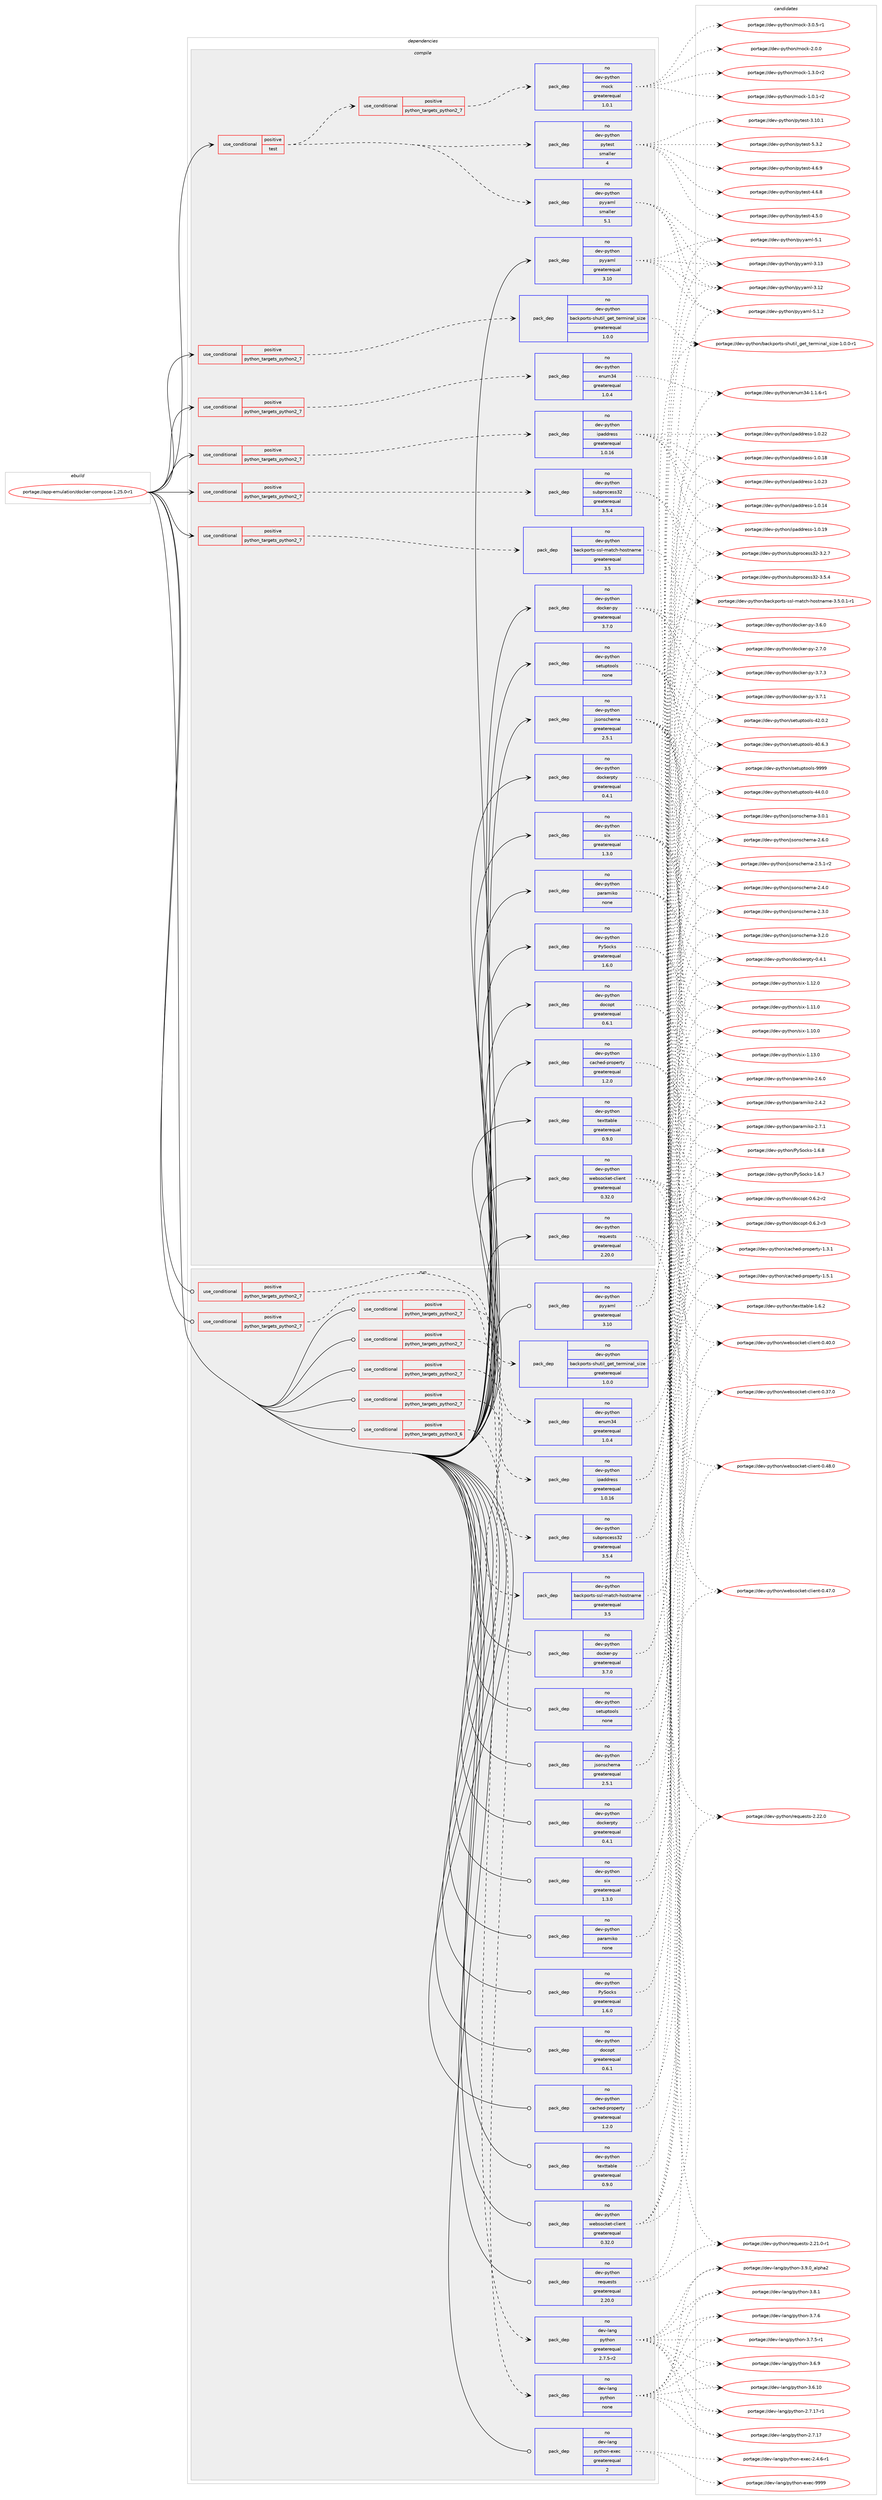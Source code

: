 digraph prolog {

# *************
# Graph options
# *************

newrank=true;
concentrate=true;
compound=true;
graph [rankdir=LR,fontname=Helvetica,fontsize=10,ranksep=1.5];#, ranksep=2.5, nodesep=0.2];
edge  [arrowhead=vee];
node  [fontname=Helvetica,fontsize=10];

# **********
# The ebuild
# **********

subgraph cluster_leftcol {
color=gray;
label=<<i>ebuild</i>>;
id [label="portage://app-emulation/docker-compose-1.25.0-r1", color=red, width=4, href="../app-emulation/docker-compose-1.25.0-r1.svg"];
}

# ****************
# The dependencies
# ****************

subgraph cluster_midcol {
color=gray;
label=<<i>dependencies</i>>;
subgraph cluster_compile {
fillcolor="#eeeeee";
style=filled;
label=<<i>compile</i>>;
subgraph cond148579 {
dependency630953 [label=<<TABLE BORDER="0" CELLBORDER="1" CELLSPACING="0" CELLPADDING="4"><TR><TD ROWSPAN="3" CELLPADDING="10">use_conditional</TD></TR><TR><TD>positive</TD></TR><TR><TD>python_targets_python2_7</TD></TR></TABLE>>, shape=none, color=red];
subgraph pack473967 {
dependency630954 [label=<<TABLE BORDER="0" CELLBORDER="1" CELLSPACING="0" CELLPADDING="4" WIDTH="220"><TR><TD ROWSPAN="6" CELLPADDING="30">pack_dep</TD></TR><TR><TD WIDTH="110">no</TD></TR><TR><TD>dev-python</TD></TR><TR><TD>backports-shutil_get_terminal_size</TD></TR><TR><TD>greaterequal</TD></TR><TR><TD>1.0.0</TD></TR></TABLE>>, shape=none, color=blue];
}
dependency630953:e -> dependency630954:w [weight=20,style="dashed",arrowhead="vee"];
}
id:e -> dependency630953:w [weight=20,style="solid",arrowhead="vee"];
subgraph cond148580 {
dependency630955 [label=<<TABLE BORDER="0" CELLBORDER="1" CELLSPACING="0" CELLPADDING="4"><TR><TD ROWSPAN="3" CELLPADDING="10">use_conditional</TD></TR><TR><TD>positive</TD></TR><TR><TD>python_targets_python2_7</TD></TR></TABLE>>, shape=none, color=red];
subgraph pack473968 {
dependency630956 [label=<<TABLE BORDER="0" CELLBORDER="1" CELLSPACING="0" CELLPADDING="4" WIDTH="220"><TR><TD ROWSPAN="6" CELLPADDING="30">pack_dep</TD></TR><TR><TD WIDTH="110">no</TD></TR><TR><TD>dev-python</TD></TR><TR><TD>backports-ssl-match-hostname</TD></TR><TR><TD>greaterequal</TD></TR><TR><TD>3.5</TD></TR></TABLE>>, shape=none, color=blue];
}
dependency630955:e -> dependency630956:w [weight=20,style="dashed",arrowhead="vee"];
}
id:e -> dependency630955:w [weight=20,style="solid",arrowhead="vee"];
subgraph cond148581 {
dependency630957 [label=<<TABLE BORDER="0" CELLBORDER="1" CELLSPACING="0" CELLPADDING="4"><TR><TD ROWSPAN="3" CELLPADDING="10">use_conditional</TD></TR><TR><TD>positive</TD></TR><TR><TD>python_targets_python2_7</TD></TR></TABLE>>, shape=none, color=red];
subgraph pack473969 {
dependency630958 [label=<<TABLE BORDER="0" CELLBORDER="1" CELLSPACING="0" CELLPADDING="4" WIDTH="220"><TR><TD ROWSPAN="6" CELLPADDING="30">pack_dep</TD></TR><TR><TD WIDTH="110">no</TD></TR><TR><TD>dev-python</TD></TR><TR><TD>enum34</TD></TR><TR><TD>greaterequal</TD></TR><TR><TD>1.0.4</TD></TR></TABLE>>, shape=none, color=blue];
}
dependency630957:e -> dependency630958:w [weight=20,style="dashed",arrowhead="vee"];
}
id:e -> dependency630957:w [weight=20,style="solid",arrowhead="vee"];
subgraph cond148582 {
dependency630959 [label=<<TABLE BORDER="0" CELLBORDER="1" CELLSPACING="0" CELLPADDING="4"><TR><TD ROWSPAN="3" CELLPADDING="10">use_conditional</TD></TR><TR><TD>positive</TD></TR><TR><TD>python_targets_python2_7</TD></TR></TABLE>>, shape=none, color=red];
subgraph pack473970 {
dependency630960 [label=<<TABLE BORDER="0" CELLBORDER="1" CELLSPACING="0" CELLPADDING="4" WIDTH="220"><TR><TD ROWSPAN="6" CELLPADDING="30">pack_dep</TD></TR><TR><TD WIDTH="110">no</TD></TR><TR><TD>dev-python</TD></TR><TR><TD>ipaddress</TD></TR><TR><TD>greaterequal</TD></TR><TR><TD>1.0.16</TD></TR></TABLE>>, shape=none, color=blue];
}
dependency630959:e -> dependency630960:w [weight=20,style="dashed",arrowhead="vee"];
}
id:e -> dependency630959:w [weight=20,style="solid",arrowhead="vee"];
subgraph cond148583 {
dependency630961 [label=<<TABLE BORDER="0" CELLBORDER="1" CELLSPACING="0" CELLPADDING="4"><TR><TD ROWSPAN="3" CELLPADDING="10">use_conditional</TD></TR><TR><TD>positive</TD></TR><TR><TD>python_targets_python2_7</TD></TR></TABLE>>, shape=none, color=red];
subgraph pack473971 {
dependency630962 [label=<<TABLE BORDER="0" CELLBORDER="1" CELLSPACING="0" CELLPADDING="4" WIDTH="220"><TR><TD ROWSPAN="6" CELLPADDING="30">pack_dep</TD></TR><TR><TD WIDTH="110">no</TD></TR><TR><TD>dev-python</TD></TR><TR><TD>subprocess32</TD></TR><TR><TD>greaterequal</TD></TR><TR><TD>3.5.4</TD></TR></TABLE>>, shape=none, color=blue];
}
dependency630961:e -> dependency630962:w [weight=20,style="dashed",arrowhead="vee"];
}
id:e -> dependency630961:w [weight=20,style="solid",arrowhead="vee"];
subgraph cond148584 {
dependency630963 [label=<<TABLE BORDER="0" CELLBORDER="1" CELLSPACING="0" CELLPADDING="4"><TR><TD ROWSPAN="3" CELLPADDING="10">use_conditional</TD></TR><TR><TD>positive</TD></TR><TR><TD>test</TD></TR></TABLE>>, shape=none, color=red];
subgraph pack473972 {
dependency630964 [label=<<TABLE BORDER="0" CELLBORDER="1" CELLSPACING="0" CELLPADDING="4" WIDTH="220"><TR><TD ROWSPAN="6" CELLPADDING="30">pack_dep</TD></TR><TR><TD WIDTH="110">no</TD></TR><TR><TD>dev-python</TD></TR><TR><TD>pytest</TD></TR><TR><TD>smaller</TD></TR><TR><TD>4</TD></TR></TABLE>>, shape=none, color=blue];
}
dependency630963:e -> dependency630964:w [weight=20,style="dashed",arrowhead="vee"];
subgraph pack473973 {
dependency630965 [label=<<TABLE BORDER="0" CELLBORDER="1" CELLSPACING="0" CELLPADDING="4" WIDTH="220"><TR><TD ROWSPAN="6" CELLPADDING="30">pack_dep</TD></TR><TR><TD WIDTH="110">no</TD></TR><TR><TD>dev-python</TD></TR><TR><TD>pyyaml</TD></TR><TR><TD>smaller</TD></TR><TR><TD>5.1</TD></TR></TABLE>>, shape=none, color=blue];
}
dependency630963:e -> dependency630965:w [weight=20,style="dashed",arrowhead="vee"];
subgraph cond148585 {
dependency630966 [label=<<TABLE BORDER="0" CELLBORDER="1" CELLSPACING="0" CELLPADDING="4"><TR><TD ROWSPAN="3" CELLPADDING="10">use_conditional</TD></TR><TR><TD>positive</TD></TR><TR><TD>python_targets_python2_7</TD></TR></TABLE>>, shape=none, color=red];
subgraph pack473974 {
dependency630967 [label=<<TABLE BORDER="0" CELLBORDER="1" CELLSPACING="0" CELLPADDING="4" WIDTH="220"><TR><TD ROWSPAN="6" CELLPADDING="30">pack_dep</TD></TR><TR><TD WIDTH="110">no</TD></TR><TR><TD>dev-python</TD></TR><TR><TD>mock</TD></TR><TR><TD>greaterequal</TD></TR><TR><TD>1.0.1</TD></TR></TABLE>>, shape=none, color=blue];
}
dependency630966:e -> dependency630967:w [weight=20,style="dashed",arrowhead="vee"];
}
dependency630963:e -> dependency630966:w [weight=20,style="dashed",arrowhead="vee"];
}
id:e -> dependency630963:w [weight=20,style="solid",arrowhead="vee"];
subgraph pack473975 {
dependency630968 [label=<<TABLE BORDER="0" CELLBORDER="1" CELLSPACING="0" CELLPADDING="4" WIDTH="220"><TR><TD ROWSPAN="6" CELLPADDING="30">pack_dep</TD></TR><TR><TD WIDTH="110">no</TD></TR><TR><TD>dev-python</TD></TR><TR><TD>PySocks</TD></TR><TR><TD>greaterequal</TD></TR><TR><TD>1.6.0</TD></TR></TABLE>>, shape=none, color=blue];
}
id:e -> dependency630968:w [weight=20,style="solid",arrowhead="vee"];
subgraph pack473976 {
dependency630969 [label=<<TABLE BORDER="0" CELLBORDER="1" CELLSPACING="0" CELLPADDING="4" WIDTH="220"><TR><TD ROWSPAN="6" CELLPADDING="30">pack_dep</TD></TR><TR><TD WIDTH="110">no</TD></TR><TR><TD>dev-python</TD></TR><TR><TD>cached-property</TD></TR><TR><TD>greaterequal</TD></TR><TR><TD>1.2.0</TD></TR></TABLE>>, shape=none, color=blue];
}
id:e -> dependency630969:w [weight=20,style="solid",arrowhead="vee"];
subgraph pack473977 {
dependency630970 [label=<<TABLE BORDER="0" CELLBORDER="1" CELLSPACING="0" CELLPADDING="4" WIDTH="220"><TR><TD ROWSPAN="6" CELLPADDING="30">pack_dep</TD></TR><TR><TD WIDTH="110">no</TD></TR><TR><TD>dev-python</TD></TR><TR><TD>docker-py</TD></TR><TR><TD>greaterequal</TD></TR><TR><TD>3.7.0</TD></TR></TABLE>>, shape=none, color=blue];
}
id:e -> dependency630970:w [weight=20,style="solid",arrowhead="vee"];
subgraph pack473978 {
dependency630971 [label=<<TABLE BORDER="0" CELLBORDER="1" CELLSPACING="0" CELLPADDING="4" WIDTH="220"><TR><TD ROWSPAN="6" CELLPADDING="30">pack_dep</TD></TR><TR><TD WIDTH="110">no</TD></TR><TR><TD>dev-python</TD></TR><TR><TD>dockerpty</TD></TR><TR><TD>greaterequal</TD></TR><TR><TD>0.4.1</TD></TR></TABLE>>, shape=none, color=blue];
}
id:e -> dependency630971:w [weight=20,style="solid",arrowhead="vee"];
subgraph pack473979 {
dependency630972 [label=<<TABLE BORDER="0" CELLBORDER="1" CELLSPACING="0" CELLPADDING="4" WIDTH="220"><TR><TD ROWSPAN="6" CELLPADDING="30">pack_dep</TD></TR><TR><TD WIDTH="110">no</TD></TR><TR><TD>dev-python</TD></TR><TR><TD>docopt</TD></TR><TR><TD>greaterequal</TD></TR><TR><TD>0.6.1</TD></TR></TABLE>>, shape=none, color=blue];
}
id:e -> dependency630972:w [weight=20,style="solid",arrowhead="vee"];
subgraph pack473980 {
dependency630973 [label=<<TABLE BORDER="0" CELLBORDER="1" CELLSPACING="0" CELLPADDING="4" WIDTH="220"><TR><TD ROWSPAN="6" CELLPADDING="30">pack_dep</TD></TR><TR><TD WIDTH="110">no</TD></TR><TR><TD>dev-python</TD></TR><TR><TD>jsonschema</TD></TR><TR><TD>greaterequal</TD></TR><TR><TD>2.5.1</TD></TR></TABLE>>, shape=none, color=blue];
}
id:e -> dependency630973:w [weight=20,style="solid",arrowhead="vee"];
subgraph pack473981 {
dependency630974 [label=<<TABLE BORDER="0" CELLBORDER="1" CELLSPACING="0" CELLPADDING="4" WIDTH="220"><TR><TD ROWSPAN="6" CELLPADDING="30">pack_dep</TD></TR><TR><TD WIDTH="110">no</TD></TR><TR><TD>dev-python</TD></TR><TR><TD>paramiko</TD></TR><TR><TD>none</TD></TR><TR><TD></TD></TR></TABLE>>, shape=none, color=blue];
}
id:e -> dependency630974:w [weight=20,style="solid",arrowhead="vee"];
subgraph pack473982 {
dependency630975 [label=<<TABLE BORDER="0" CELLBORDER="1" CELLSPACING="0" CELLPADDING="4" WIDTH="220"><TR><TD ROWSPAN="6" CELLPADDING="30">pack_dep</TD></TR><TR><TD WIDTH="110">no</TD></TR><TR><TD>dev-python</TD></TR><TR><TD>pyyaml</TD></TR><TR><TD>greaterequal</TD></TR><TR><TD>3.10</TD></TR></TABLE>>, shape=none, color=blue];
}
id:e -> dependency630975:w [weight=20,style="solid",arrowhead="vee"];
subgraph pack473983 {
dependency630976 [label=<<TABLE BORDER="0" CELLBORDER="1" CELLSPACING="0" CELLPADDING="4" WIDTH="220"><TR><TD ROWSPAN="6" CELLPADDING="30">pack_dep</TD></TR><TR><TD WIDTH="110">no</TD></TR><TR><TD>dev-python</TD></TR><TR><TD>requests</TD></TR><TR><TD>greaterequal</TD></TR><TR><TD>2.20.0</TD></TR></TABLE>>, shape=none, color=blue];
}
id:e -> dependency630976:w [weight=20,style="solid",arrowhead="vee"];
subgraph pack473984 {
dependency630977 [label=<<TABLE BORDER="0" CELLBORDER="1" CELLSPACING="0" CELLPADDING="4" WIDTH="220"><TR><TD ROWSPAN="6" CELLPADDING="30">pack_dep</TD></TR><TR><TD WIDTH="110">no</TD></TR><TR><TD>dev-python</TD></TR><TR><TD>setuptools</TD></TR><TR><TD>none</TD></TR><TR><TD></TD></TR></TABLE>>, shape=none, color=blue];
}
id:e -> dependency630977:w [weight=20,style="solid",arrowhead="vee"];
subgraph pack473985 {
dependency630978 [label=<<TABLE BORDER="0" CELLBORDER="1" CELLSPACING="0" CELLPADDING="4" WIDTH="220"><TR><TD ROWSPAN="6" CELLPADDING="30">pack_dep</TD></TR><TR><TD WIDTH="110">no</TD></TR><TR><TD>dev-python</TD></TR><TR><TD>six</TD></TR><TR><TD>greaterequal</TD></TR><TR><TD>1.3.0</TD></TR></TABLE>>, shape=none, color=blue];
}
id:e -> dependency630978:w [weight=20,style="solid",arrowhead="vee"];
subgraph pack473986 {
dependency630979 [label=<<TABLE BORDER="0" CELLBORDER="1" CELLSPACING="0" CELLPADDING="4" WIDTH="220"><TR><TD ROWSPAN="6" CELLPADDING="30">pack_dep</TD></TR><TR><TD WIDTH="110">no</TD></TR><TR><TD>dev-python</TD></TR><TR><TD>texttable</TD></TR><TR><TD>greaterequal</TD></TR><TR><TD>0.9.0</TD></TR></TABLE>>, shape=none, color=blue];
}
id:e -> dependency630979:w [weight=20,style="solid",arrowhead="vee"];
subgraph pack473987 {
dependency630980 [label=<<TABLE BORDER="0" CELLBORDER="1" CELLSPACING="0" CELLPADDING="4" WIDTH="220"><TR><TD ROWSPAN="6" CELLPADDING="30">pack_dep</TD></TR><TR><TD WIDTH="110">no</TD></TR><TR><TD>dev-python</TD></TR><TR><TD>websocket-client</TD></TR><TR><TD>greaterequal</TD></TR><TR><TD>0.32.0</TD></TR></TABLE>>, shape=none, color=blue];
}
id:e -> dependency630980:w [weight=20,style="solid",arrowhead="vee"];
}
subgraph cluster_compileandrun {
fillcolor="#eeeeee";
style=filled;
label=<<i>compile and run</i>>;
}
subgraph cluster_run {
fillcolor="#eeeeee";
style=filled;
label=<<i>run</i>>;
subgraph cond148586 {
dependency630981 [label=<<TABLE BORDER="0" CELLBORDER="1" CELLSPACING="0" CELLPADDING="4"><TR><TD ROWSPAN="3" CELLPADDING="10">use_conditional</TD></TR><TR><TD>positive</TD></TR><TR><TD>python_targets_python2_7</TD></TR></TABLE>>, shape=none, color=red];
subgraph pack473988 {
dependency630982 [label=<<TABLE BORDER="0" CELLBORDER="1" CELLSPACING="0" CELLPADDING="4" WIDTH="220"><TR><TD ROWSPAN="6" CELLPADDING="30">pack_dep</TD></TR><TR><TD WIDTH="110">no</TD></TR><TR><TD>dev-lang</TD></TR><TR><TD>python</TD></TR><TR><TD>greaterequal</TD></TR><TR><TD>2.7.5-r2</TD></TR></TABLE>>, shape=none, color=blue];
}
dependency630981:e -> dependency630982:w [weight=20,style="dashed",arrowhead="vee"];
}
id:e -> dependency630981:w [weight=20,style="solid",arrowhead="odot"];
subgraph cond148587 {
dependency630983 [label=<<TABLE BORDER="0" CELLBORDER="1" CELLSPACING="0" CELLPADDING="4"><TR><TD ROWSPAN="3" CELLPADDING="10">use_conditional</TD></TR><TR><TD>positive</TD></TR><TR><TD>python_targets_python2_7</TD></TR></TABLE>>, shape=none, color=red];
subgraph pack473989 {
dependency630984 [label=<<TABLE BORDER="0" CELLBORDER="1" CELLSPACING="0" CELLPADDING="4" WIDTH="220"><TR><TD ROWSPAN="6" CELLPADDING="30">pack_dep</TD></TR><TR><TD WIDTH="110">no</TD></TR><TR><TD>dev-python</TD></TR><TR><TD>backports-shutil_get_terminal_size</TD></TR><TR><TD>greaterequal</TD></TR><TR><TD>1.0.0</TD></TR></TABLE>>, shape=none, color=blue];
}
dependency630983:e -> dependency630984:w [weight=20,style="dashed",arrowhead="vee"];
}
id:e -> dependency630983:w [weight=20,style="solid",arrowhead="odot"];
subgraph cond148588 {
dependency630985 [label=<<TABLE BORDER="0" CELLBORDER="1" CELLSPACING="0" CELLPADDING="4"><TR><TD ROWSPAN="3" CELLPADDING="10">use_conditional</TD></TR><TR><TD>positive</TD></TR><TR><TD>python_targets_python2_7</TD></TR></TABLE>>, shape=none, color=red];
subgraph pack473990 {
dependency630986 [label=<<TABLE BORDER="0" CELLBORDER="1" CELLSPACING="0" CELLPADDING="4" WIDTH="220"><TR><TD ROWSPAN="6" CELLPADDING="30">pack_dep</TD></TR><TR><TD WIDTH="110">no</TD></TR><TR><TD>dev-python</TD></TR><TR><TD>backports-ssl-match-hostname</TD></TR><TR><TD>greaterequal</TD></TR><TR><TD>3.5</TD></TR></TABLE>>, shape=none, color=blue];
}
dependency630985:e -> dependency630986:w [weight=20,style="dashed",arrowhead="vee"];
}
id:e -> dependency630985:w [weight=20,style="solid",arrowhead="odot"];
subgraph cond148589 {
dependency630987 [label=<<TABLE BORDER="0" CELLBORDER="1" CELLSPACING="0" CELLPADDING="4"><TR><TD ROWSPAN="3" CELLPADDING="10">use_conditional</TD></TR><TR><TD>positive</TD></TR><TR><TD>python_targets_python2_7</TD></TR></TABLE>>, shape=none, color=red];
subgraph pack473991 {
dependency630988 [label=<<TABLE BORDER="0" CELLBORDER="1" CELLSPACING="0" CELLPADDING="4" WIDTH="220"><TR><TD ROWSPAN="6" CELLPADDING="30">pack_dep</TD></TR><TR><TD WIDTH="110">no</TD></TR><TR><TD>dev-python</TD></TR><TR><TD>enum34</TD></TR><TR><TD>greaterequal</TD></TR><TR><TD>1.0.4</TD></TR></TABLE>>, shape=none, color=blue];
}
dependency630987:e -> dependency630988:w [weight=20,style="dashed",arrowhead="vee"];
}
id:e -> dependency630987:w [weight=20,style="solid",arrowhead="odot"];
subgraph cond148590 {
dependency630989 [label=<<TABLE BORDER="0" CELLBORDER="1" CELLSPACING="0" CELLPADDING="4"><TR><TD ROWSPAN="3" CELLPADDING="10">use_conditional</TD></TR><TR><TD>positive</TD></TR><TR><TD>python_targets_python2_7</TD></TR></TABLE>>, shape=none, color=red];
subgraph pack473992 {
dependency630990 [label=<<TABLE BORDER="0" CELLBORDER="1" CELLSPACING="0" CELLPADDING="4" WIDTH="220"><TR><TD ROWSPAN="6" CELLPADDING="30">pack_dep</TD></TR><TR><TD WIDTH="110">no</TD></TR><TR><TD>dev-python</TD></TR><TR><TD>ipaddress</TD></TR><TR><TD>greaterequal</TD></TR><TR><TD>1.0.16</TD></TR></TABLE>>, shape=none, color=blue];
}
dependency630989:e -> dependency630990:w [weight=20,style="dashed",arrowhead="vee"];
}
id:e -> dependency630989:w [weight=20,style="solid",arrowhead="odot"];
subgraph cond148591 {
dependency630991 [label=<<TABLE BORDER="0" CELLBORDER="1" CELLSPACING="0" CELLPADDING="4"><TR><TD ROWSPAN="3" CELLPADDING="10">use_conditional</TD></TR><TR><TD>positive</TD></TR><TR><TD>python_targets_python2_7</TD></TR></TABLE>>, shape=none, color=red];
subgraph pack473993 {
dependency630992 [label=<<TABLE BORDER="0" CELLBORDER="1" CELLSPACING="0" CELLPADDING="4" WIDTH="220"><TR><TD ROWSPAN="6" CELLPADDING="30">pack_dep</TD></TR><TR><TD WIDTH="110">no</TD></TR><TR><TD>dev-python</TD></TR><TR><TD>subprocess32</TD></TR><TR><TD>greaterequal</TD></TR><TR><TD>3.5.4</TD></TR></TABLE>>, shape=none, color=blue];
}
dependency630991:e -> dependency630992:w [weight=20,style="dashed",arrowhead="vee"];
}
id:e -> dependency630991:w [weight=20,style="solid",arrowhead="odot"];
subgraph cond148592 {
dependency630993 [label=<<TABLE BORDER="0" CELLBORDER="1" CELLSPACING="0" CELLPADDING="4"><TR><TD ROWSPAN="3" CELLPADDING="10">use_conditional</TD></TR><TR><TD>positive</TD></TR><TR><TD>python_targets_python3_6</TD></TR></TABLE>>, shape=none, color=red];
subgraph pack473994 {
dependency630994 [label=<<TABLE BORDER="0" CELLBORDER="1" CELLSPACING="0" CELLPADDING="4" WIDTH="220"><TR><TD ROWSPAN="6" CELLPADDING="30">pack_dep</TD></TR><TR><TD WIDTH="110">no</TD></TR><TR><TD>dev-lang</TD></TR><TR><TD>python</TD></TR><TR><TD>none</TD></TR><TR><TD></TD></TR></TABLE>>, shape=none, color=blue];
}
dependency630993:e -> dependency630994:w [weight=20,style="dashed",arrowhead="vee"];
}
id:e -> dependency630993:w [weight=20,style="solid",arrowhead="odot"];
subgraph pack473995 {
dependency630995 [label=<<TABLE BORDER="0" CELLBORDER="1" CELLSPACING="0" CELLPADDING="4" WIDTH="220"><TR><TD ROWSPAN="6" CELLPADDING="30">pack_dep</TD></TR><TR><TD WIDTH="110">no</TD></TR><TR><TD>dev-lang</TD></TR><TR><TD>python-exec</TD></TR><TR><TD>greaterequal</TD></TR><TR><TD>2</TD></TR></TABLE>>, shape=none, color=blue];
}
id:e -> dependency630995:w [weight=20,style="solid",arrowhead="odot"];
subgraph pack473996 {
dependency630996 [label=<<TABLE BORDER="0" CELLBORDER="1" CELLSPACING="0" CELLPADDING="4" WIDTH="220"><TR><TD ROWSPAN="6" CELLPADDING="30">pack_dep</TD></TR><TR><TD WIDTH="110">no</TD></TR><TR><TD>dev-python</TD></TR><TR><TD>PySocks</TD></TR><TR><TD>greaterequal</TD></TR><TR><TD>1.6.0</TD></TR></TABLE>>, shape=none, color=blue];
}
id:e -> dependency630996:w [weight=20,style="solid",arrowhead="odot"];
subgraph pack473997 {
dependency630997 [label=<<TABLE BORDER="0" CELLBORDER="1" CELLSPACING="0" CELLPADDING="4" WIDTH="220"><TR><TD ROWSPAN="6" CELLPADDING="30">pack_dep</TD></TR><TR><TD WIDTH="110">no</TD></TR><TR><TD>dev-python</TD></TR><TR><TD>cached-property</TD></TR><TR><TD>greaterequal</TD></TR><TR><TD>1.2.0</TD></TR></TABLE>>, shape=none, color=blue];
}
id:e -> dependency630997:w [weight=20,style="solid",arrowhead="odot"];
subgraph pack473998 {
dependency630998 [label=<<TABLE BORDER="0" CELLBORDER="1" CELLSPACING="0" CELLPADDING="4" WIDTH="220"><TR><TD ROWSPAN="6" CELLPADDING="30">pack_dep</TD></TR><TR><TD WIDTH="110">no</TD></TR><TR><TD>dev-python</TD></TR><TR><TD>docker-py</TD></TR><TR><TD>greaterequal</TD></TR><TR><TD>3.7.0</TD></TR></TABLE>>, shape=none, color=blue];
}
id:e -> dependency630998:w [weight=20,style="solid",arrowhead="odot"];
subgraph pack473999 {
dependency630999 [label=<<TABLE BORDER="0" CELLBORDER="1" CELLSPACING="0" CELLPADDING="4" WIDTH="220"><TR><TD ROWSPAN="6" CELLPADDING="30">pack_dep</TD></TR><TR><TD WIDTH="110">no</TD></TR><TR><TD>dev-python</TD></TR><TR><TD>dockerpty</TD></TR><TR><TD>greaterequal</TD></TR><TR><TD>0.4.1</TD></TR></TABLE>>, shape=none, color=blue];
}
id:e -> dependency630999:w [weight=20,style="solid",arrowhead="odot"];
subgraph pack474000 {
dependency631000 [label=<<TABLE BORDER="0" CELLBORDER="1" CELLSPACING="0" CELLPADDING="4" WIDTH="220"><TR><TD ROWSPAN="6" CELLPADDING="30">pack_dep</TD></TR><TR><TD WIDTH="110">no</TD></TR><TR><TD>dev-python</TD></TR><TR><TD>docopt</TD></TR><TR><TD>greaterequal</TD></TR><TR><TD>0.6.1</TD></TR></TABLE>>, shape=none, color=blue];
}
id:e -> dependency631000:w [weight=20,style="solid",arrowhead="odot"];
subgraph pack474001 {
dependency631001 [label=<<TABLE BORDER="0" CELLBORDER="1" CELLSPACING="0" CELLPADDING="4" WIDTH="220"><TR><TD ROWSPAN="6" CELLPADDING="30">pack_dep</TD></TR><TR><TD WIDTH="110">no</TD></TR><TR><TD>dev-python</TD></TR><TR><TD>jsonschema</TD></TR><TR><TD>greaterequal</TD></TR><TR><TD>2.5.1</TD></TR></TABLE>>, shape=none, color=blue];
}
id:e -> dependency631001:w [weight=20,style="solid",arrowhead="odot"];
subgraph pack474002 {
dependency631002 [label=<<TABLE BORDER="0" CELLBORDER="1" CELLSPACING="0" CELLPADDING="4" WIDTH="220"><TR><TD ROWSPAN="6" CELLPADDING="30">pack_dep</TD></TR><TR><TD WIDTH="110">no</TD></TR><TR><TD>dev-python</TD></TR><TR><TD>paramiko</TD></TR><TR><TD>none</TD></TR><TR><TD></TD></TR></TABLE>>, shape=none, color=blue];
}
id:e -> dependency631002:w [weight=20,style="solid",arrowhead="odot"];
subgraph pack474003 {
dependency631003 [label=<<TABLE BORDER="0" CELLBORDER="1" CELLSPACING="0" CELLPADDING="4" WIDTH="220"><TR><TD ROWSPAN="6" CELLPADDING="30">pack_dep</TD></TR><TR><TD WIDTH="110">no</TD></TR><TR><TD>dev-python</TD></TR><TR><TD>pyyaml</TD></TR><TR><TD>greaterequal</TD></TR><TR><TD>3.10</TD></TR></TABLE>>, shape=none, color=blue];
}
id:e -> dependency631003:w [weight=20,style="solid",arrowhead="odot"];
subgraph pack474004 {
dependency631004 [label=<<TABLE BORDER="0" CELLBORDER="1" CELLSPACING="0" CELLPADDING="4" WIDTH="220"><TR><TD ROWSPAN="6" CELLPADDING="30">pack_dep</TD></TR><TR><TD WIDTH="110">no</TD></TR><TR><TD>dev-python</TD></TR><TR><TD>requests</TD></TR><TR><TD>greaterequal</TD></TR><TR><TD>2.20.0</TD></TR></TABLE>>, shape=none, color=blue];
}
id:e -> dependency631004:w [weight=20,style="solid",arrowhead="odot"];
subgraph pack474005 {
dependency631005 [label=<<TABLE BORDER="0" CELLBORDER="1" CELLSPACING="0" CELLPADDING="4" WIDTH="220"><TR><TD ROWSPAN="6" CELLPADDING="30">pack_dep</TD></TR><TR><TD WIDTH="110">no</TD></TR><TR><TD>dev-python</TD></TR><TR><TD>setuptools</TD></TR><TR><TD>none</TD></TR><TR><TD></TD></TR></TABLE>>, shape=none, color=blue];
}
id:e -> dependency631005:w [weight=20,style="solid",arrowhead="odot"];
subgraph pack474006 {
dependency631006 [label=<<TABLE BORDER="0" CELLBORDER="1" CELLSPACING="0" CELLPADDING="4" WIDTH="220"><TR><TD ROWSPAN="6" CELLPADDING="30">pack_dep</TD></TR><TR><TD WIDTH="110">no</TD></TR><TR><TD>dev-python</TD></TR><TR><TD>six</TD></TR><TR><TD>greaterequal</TD></TR><TR><TD>1.3.0</TD></TR></TABLE>>, shape=none, color=blue];
}
id:e -> dependency631006:w [weight=20,style="solid",arrowhead="odot"];
subgraph pack474007 {
dependency631007 [label=<<TABLE BORDER="0" CELLBORDER="1" CELLSPACING="0" CELLPADDING="4" WIDTH="220"><TR><TD ROWSPAN="6" CELLPADDING="30">pack_dep</TD></TR><TR><TD WIDTH="110">no</TD></TR><TR><TD>dev-python</TD></TR><TR><TD>texttable</TD></TR><TR><TD>greaterequal</TD></TR><TR><TD>0.9.0</TD></TR></TABLE>>, shape=none, color=blue];
}
id:e -> dependency631007:w [weight=20,style="solid",arrowhead="odot"];
subgraph pack474008 {
dependency631008 [label=<<TABLE BORDER="0" CELLBORDER="1" CELLSPACING="0" CELLPADDING="4" WIDTH="220"><TR><TD ROWSPAN="6" CELLPADDING="30">pack_dep</TD></TR><TR><TD WIDTH="110">no</TD></TR><TR><TD>dev-python</TD></TR><TR><TD>websocket-client</TD></TR><TR><TD>greaterequal</TD></TR><TR><TD>0.32.0</TD></TR></TABLE>>, shape=none, color=blue];
}
id:e -> dependency631008:w [weight=20,style="solid",arrowhead="odot"];
}
}

# **************
# The candidates
# **************

subgraph cluster_choices {
rank=same;
color=gray;
label=<<i>candidates</i>>;

subgraph choice473967 {
color=black;
nodesep=1;
choice100101118451121211161041111104798979910711211111411611545115104117116105108951031011169511610111410910511097108951151051221014549464846484511449 [label="portage://dev-python/backports-shutil_get_terminal_size-1.0.0-r1", color=red, width=4,href="../dev-python/backports-shutil_get_terminal_size-1.0.0-r1.svg"];
dependency630954:e -> choice100101118451121211161041111104798979910711211111411611545115104117116105108951031011169511610111410910511097108951151051221014549464846484511449:w [style=dotted,weight="100"];
}
subgraph choice473968 {
color=black;
nodesep=1;
choice100101118451121211161041111104798979910711211111411611545115115108451099711699104451041111151161109710910145514653464846494511449 [label="portage://dev-python/backports-ssl-match-hostname-3.5.0.1-r1", color=red, width=4,href="../dev-python/backports-ssl-match-hostname-3.5.0.1-r1.svg"];
dependency630956:e -> choice100101118451121211161041111104798979910711211111411611545115115108451099711699104451041111151161109710910145514653464846494511449:w [style=dotted,weight="100"];
}
subgraph choice473969 {
color=black;
nodesep=1;
choice100101118451121211161041111104710111011710951524549464946544511449 [label="portage://dev-python/enum34-1.1.6-r1", color=red, width=4,href="../dev-python/enum34-1.1.6-r1.svg"];
dependency630958:e -> choice100101118451121211161041111104710111011710951524549464946544511449:w [style=dotted,weight="100"];
}
subgraph choice473970 {
color=black;
nodesep=1;
choice10010111845112121116104111110471051129710010011410111511545494648465051 [label="portage://dev-python/ipaddress-1.0.23", color=red, width=4,href="../dev-python/ipaddress-1.0.23.svg"];
choice10010111845112121116104111110471051129710010011410111511545494648465050 [label="portage://dev-python/ipaddress-1.0.22", color=red, width=4,href="../dev-python/ipaddress-1.0.22.svg"];
choice10010111845112121116104111110471051129710010011410111511545494648464957 [label="portage://dev-python/ipaddress-1.0.19", color=red, width=4,href="../dev-python/ipaddress-1.0.19.svg"];
choice10010111845112121116104111110471051129710010011410111511545494648464956 [label="portage://dev-python/ipaddress-1.0.18", color=red, width=4,href="../dev-python/ipaddress-1.0.18.svg"];
choice10010111845112121116104111110471051129710010011410111511545494648464952 [label="portage://dev-python/ipaddress-1.0.14", color=red, width=4,href="../dev-python/ipaddress-1.0.14.svg"];
dependency630960:e -> choice10010111845112121116104111110471051129710010011410111511545494648465051:w [style=dotted,weight="100"];
dependency630960:e -> choice10010111845112121116104111110471051129710010011410111511545494648465050:w [style=dotted,weight="100"];
dependency630960:e -> choice10010111845112121116104111110471051129710010011410111511545494648464957:w [style=dotted,weight="100"];
dependency630960:e -> choice10010111845112121116104111110471051129710010011410111511545494648464956:w [style=dotted,weight="100"];
dependency630960:e -> choice10010111845112121116104111110471051129710010011410111511545494648464952:w [style=dotted,weight="100"];
}
subgraph choice473971 {
color=black;
nodesep=1;
choice100101118451121211161041111104711511798112114111991011151155150455146534652 [label="portage://dev-python/subprocess32-3.5.4", color=red, width=4,href="../dev-python/subprocess32-3.5.4.svg"];
choice100101118451121211161041111104711511798112114111991011151155150455146504655 [label="portage://dev-python/subprocess32-3.2.7", color=red, width=4,href="../dev-python/subprocess32-3.2.7.svg"];
dependency630962:e -> choice100101118451121211161041111104711511798112114111991011151155150455146534652:w [style=dotted,weight="100"];
dependency630962:e -> choice100101118451121211161041111104711511798112114111991011151155150455146504655:w [style=dotted,weight="100"];
}
subgraph choice473972 {
color=black;
nodesep=1;
choice1001011184511212111610411111047112121116101115116455346514650 [label="portage://dev-python/pytest-5.3.2", color=red, width=4,href="../dev-python/pytest-5.3.2.svg"];
choice1001011184511212111610411111047112121116101115116455246544657 [label="portage://dev-python/pytest-4.6.9", color=red, width=4,href="../dev-python/pytest-4.6.9.svg"];
choice1001011184511212111610411111047112121116101115116455246544656 [label="portage://dev-python/pytest-4.6.8", color=red, width=4,href="../dev-python/pytest-4.6.8.svg"];
choice1001011184511212111610411111047112121116101115116455246534648 [label="portage://dev-python/pytest-4.5.0", color=red, width=4,href="../dev-python/pytest-4.5.0.svg"];
choice100101118451121211161041111104711212111610111511645514649484649 [label="portage://dev-python/pytest-3.10.1", color=red, width=4,href="../dev-python/pytest-3.10.1.svg"];
dependency630964:e -> choice1001011184511212111610411111047112121116101115116455346514650:w [style=dotted,weight="100"];
dependency630964:e -> choice1001011184511212111610411111047112121116101115116455246544657:w [style=dotted,weight="100"];
dependency630964:e -> choice1001011184511212111610411111047112121116101115116455246544656:w [style=dotted,weight="100"];
dependency630964:e -> choice1001011184511212111610411111047112121116101115116455246534648:w [style=dotted,weight="100"];
dependency630964:e -> choice100101118451121211161041111104711212111610111511645514649484649:w [style=dotted,weight="100"];
}
subgraph choice473973 {
color=black;
nodesep=1;
choice100101118451121211161041111104711212112197109108455346494650 [label="portage://dev-python/pyyaml-5.1.2", color=red, width=4,href="../dev-python/pyyaml-5.1.2.svg"];
choice10010111845112121116104111110471121211219710910845534649 [label="portage://dev-python/pyyaml-5.1", color=red, width=4,href="../dev-python/pyyaml-5.1.svg"];
choice1001011184511212111610411111047112121121971091084551464951 [label="portage://dev-python/pyyaml-3.13", color=red, width=4,href="../dev-python/pyyaml-3.13.svg"];
choice1001011184511212111610411111047112121121971091084551464950 [label="portage://dev-python/pyyaml-3.12", color=red, width=4,href="../dev-python/pyyaml-3.12.svg"];
dependency630965:e -> choice100101118451121211161041111104711212112197109108455346494650:w [style=dotted,weight="100"];
dependency630965:e -> choice10010111845112121116104111110471121211219710910845534649:w [style=dotted,weight="100"];
dependency630965:e -> choice1001011184511212111610411111047112121121971091084551464951:w [style=dotted,weight="100"];
dependency630965:e -> choice1001011184511212111610411111047112121121971091084551464950:w [style=dotted,weight="100"];
}
subgraph choice473974 {
color=black;
nodesep=1;
choice1001011184511212111610411111047109111991074551464846534511449 [label="portage://dev-python/mock-3.0.5-r1", color=red, width=4,href="../dev-python/mock-3.0.5-r1.svg"];
choice100101118451121211161041111104710911199107455046484648 [label="portage://dev-python/mock-2.0.0", color=red, width=4,href="../dev-python/mock-2.0.0.svg"];
choice1001011184511212111610411111047109111991074549465146484511450 [label="portage://dev-python/mock-1.3.0-r2", color=red, width=4,href="../dev-python/mock-1.3.0-r2.svg"];
choice1001011184511212111610411111047109111991074549464846494511450 [label="portage://dev-python/mock-1.0.1-r2", color=red, width=4,href="../dev-python/mock-1.0.1-r2.svg"];
dependency630967:e -> choice1001011184511212111610411111047109111991074551464846534511449:w [style=dotted,weight="100"];
dependency630967:e -> choice100101118451121211161041111104710911199107455046484648:w [style=dotted,weight="100"];
dependency630967:e -> choice1001011184511212111610411111047109111991074549465146484511450:w [style=dotted,weight="100"];
dependency630967:e -> choice1001011184511212111610411111047109111991074549464846494511450:w [style=dotted,weight="100"];
}
subgraph choice473975 {
color=black;
nodesep=1;
choice1001011184511212111610411111047801218311199107115454946544656 [label="portage://dev-python/PySocks-1.6.8", color=red, width=4,href="../dev-python/PySocks-1.6.8.svg"];
choice1001011184511212111610411111047801218311199107115454946544655 [label="portage://dev-python/PySocks-1.6.7", color=red, width=4,href="../dev-python/PySocks-1.6.7.svg"];
dependency630968:e -> choice1001011184511212111610411111047801218311199107115454946544656:w [style=dotted,weight="100"];
dependency630968:e -> choice1001011184511212111610411111047801218311199107115454946544655:w [style=dotted,weight="100"];
}
subgraph choice473976 {
color=black;
nodesep=1;
choice100101118451121211161041111104799979910410110045112114111112101114116121454946534649 [label="portage://dev-python/cached-property-1.5.1", color=red, width=4,href="../dev-python/cached-property-1.5.1.svg"];
choice100101118451121211161041111104799979910410110045112114111112101114116121454946514649 [label="portage://dev-python/cached-property-1.3.1", color=red, width=4,href="../dev-python/cached-property-1.3.1.svg"];
dependency630969:e -> choice100101118451121211161041111104799979910410110045112114111112101114116121454946534649:w [style=dotted,weight="100"];
dependency630969:e -> choice100101118451121211161041111104799979910410110045112114111112101114116121454946514649:w [style=dotted,weight="100"];
}
subgraph choice473977 {
color=black;
nodesep=1;
choice10010111845112121116104111110471001119910710111445112121455146554651 [label="portage://dev-python/docker-py-3.7.3", color=red, width=4,href="../dev-python/docker-py-3.7.3.svg"];
choice10010111845112121116104111110471001119910710111445112121455146554649 [label="portage://dev-python/docker-py-3.7.1", color=red, width=4,href="../dev-python/docker-py-3.7.1.svg"];
choice10010111845112121116104111110471001119910710111445112121455146544648 [label="portage://dev-python/docker-py-3.6.0", color=red, width=4,href="../dev-python/docker-py-3.6.0.svg"];
choice10010111845112121116104111110471001119910710111445112121455046554648 [label="portage://dev-python/docker-py-2.7.0", color=red, width=4,href="../dev-python/docker-py-2.7.0.svg"];
dependency630970:e -> choice10010111845112121116104111110471001119910710111445112121455146554651:w [style=dotted,weight="100"];
dependency630970:e -> choice10010111845112121116104111110471001119910710111445112121455146554649:w [style=dotted,weight="100"];
dependency630970:e -> choice10010111845112121116104111110471001119910710111445112121455146544648:w [style=dotted,weight="100"];
dependency630970:e -> choice10010111845112121116104111110471001119910710111445112121455046554648:w [style=dotted,weight="100"];
}
subgraph choice473978 {
color=black;
nodesep=1;
choice100101118451121211161041111104710011199107101114112116121454846524649 [label="portage://dev-python/dockerpty-0.4.1", color=red, width=4,href="../dev-python/dockerpty-0.4.1.svg"];
dependency630971:e -> choice100101118451121211161041111104710011199107101114112116121454846524649:w [style=dotted,weight="100"];
}
subgraph choice473979 {
color=black;
nodesep=1;
choice1001011184511212111610411111047100111991111121164548465446504511451 [label="portage://dev-python/docopt-0.6.2-r3", color=red, width=4,href="../dev-python/docopt-0.6.2-r3.svg"];
choice1001011184511212111610411111047100111991111121164548465446504511450 [label="portage://dev-python/docopt-0.6.2-r2", color=red, width=4,href="../dev-python/docopt-0.6.2-r2.svg"];
dependency630972:e -> choice1001011184511212111610411111047100111991111121164548465446504511451:w [style=dotted,weight="100"];
dependency630972:e -> choice1001011184511212111610411111047100111991111121164548465446504511450:w [style=dotted,weight="100"];
}
subgraph choice473980 {
color=black;
nodesep=1;
choice10010111845112121116104111110471061151111101159910410110997455146504648 [label="portage://dev-python/jsonschema-3.2.0", color=red, width=4,href="../dev-python/jsonschema-3.2.0.svg"];
choice10010111845112121116104111110471061151111101159910410110997455146484649 [label="portage://dev-python/jsonschema-3.0.1", color=red, width=4,href="../dev-python/jsonschema-3.0.1.svg"];
choice10010111845112121116104111110471061151111101159910410110997455046544648 [label="portage://dev-python/jsonschema-2.6.0", color=red, width=4,href="../dev-python/jsonschema-2.6.0.svg"];
choice100101118451121211161041111104710611511111011599104101109974550465346494511450 [label="portage://dev-python/jsonschema-2.5.1-r2", color=red, width=4,href="../dev-python/jsonschema-2.5.1-r2.svg"];
choice10010111845112121116104111110471061151111101159910410110997455046524648 [label="portage://dev-python/jsonschema-2.4.0", color=red, width=4,href="../dev-python/jsonschema-2.4.0.svg"];
choice10010111845112121116104111110471061151111101159910410110997455046514648 [label="portage://dev-python/jsonschema-2.3.0", color=red, width=4,href="../dev-python/jsonschema-2.3.0.svg"];
dependency630973:e -> choice10010111845112121116104111110471061151111101159910410110997455146504648:w [style=dotted,weight="100"];
dependency630973:e -> choice10010111845112121116104111110471061151111101159910410110997455146484649:w [style=dotted,weight="100"];
dependency630973:e -> choice10010111845112121116104111110471061151111101159910410110997455046544648:w [style=dotted,weight="100"];
dependency630973:e -> choice100101118451121211161041111104710611511111011599104101109974550465346494511450:w [style=dotted,weight="100"];
dependency630973:e -> choice10010111845112121116104111110471061151111101159910410110997455046524648:w [style=dotted,weight="100"];
dependency630973:e -> choice10010111845112121116104111110471061151111101159910410110997455046514648:w [style=dotted,weight="100"];
}
subgraph choice473981 {
color=black;
nodesep=1;
choice10010111845112121116104111110471129711497109105107111455046554649 [label="portage://dev-python/paramiko-2.7.1", color=red, width=4,href="../dev-python/paramiko-2.7.1.svg"];
choice10010111845112121116104111110471129711497109105107111455046544648 [label="portage://dev-python/paramiko-2.6.0", color=red, width=4,href="../dev-python/paramiko-2.6.0.svg"];
choice10010111845112121116104111110471129711497109105107111455046524650 [label="portage://dev-python/paramiko-2.4.2", color=red, width=4,href="../dev-python/paramiko-2.4.2.svg"];
dependency630974:e -> choice10010111845112121116104111110471129711497109105107111455046554649:w [style=dotted,weight="100"];
dependency630974:e -> choice10010111845112121116104111110471129711497109105107111455046544648:w [style=dotted,weight="100"];
dependency630974:e -> choice10010111845112121116104111110471129711497109105107111455046524650:w [style=dotted,weight="100"];
}
subgraph choice473982 {
color=black;
nodesep=1;
choice100101118451121211161041111104711212112197109108455346494650 [label="portage://dev-python/pyyaml-5.1.2", color=red, width=4,href="../dev-python/pyyaml-5.1.2.svg"];
choice10010111845112121116104111110471121211219710910845534649 [label="portage://dev-python/pyyaml-5.1", color=red, width=4,href="../dev-python/pyyaml-5.1.svg"];
choice1001011184511212111610411111047112121121971091084551464951 [label="portage://dev-python/pyyaml-3.13", color=red, width=4,href="../dev-python/pyyaml-3.13.svg"];
choice1001011184511212111610411111047112121121971091084551464950 [label="portage://dev-python/pyyaml-3.12", color=red, width=4,href="../dev-python/pyyaml-3.12.svg"];
dependency630975:e -> choice100101118451121211161041111104711212112197109108455346494650:w [style=dotted,weight="100"];
dependency630975:e -> choice10010111845112121116104111110471121211219710910845534649:w [style=dotted,weight="100"];
dependency630975:e -> choice1001011184511212111610411111047112121121971091084551464951:w [style=dotted,weight="100"];
dependency630975:e -> choice1001011184511212111610411111047112121121971091084551464950:w [style=dotted,weight="100"];
}
subgraph choice473983 {
color=black;
nodesep=1;
choice100101118451121211161041111104711410111311710111511611545504650504648 [label="portage://dev-python/requests-2.22.0", color=red, width=4,href="../dev-python/requests-2.22.0.svg"];
choice1001011184511212111610411111047114101113117101115116115455046504946484511449 [label="portage://dev-python/requests-2.21.0-r1", color=red, width=4,href="../dev-python/requests-2.21.0-r1.svg"];
dependency630976:e -> choice100101118451121211161041111104711410111311710111511611545504650504648:w [style=dotted,weight="100"];
dependency630976:e -> choice1001011184511212111610411111047114101113117101115116115455046504946484511449:w [style=dotted,weight="100"];
}
subgraph choice473984 {
color=black;
nodesep=1;
choice10010111845112121116104111110471151011161171121161111111081154557575757 [label="portage://dev-python/setuptools-9999", color=red, width=4,href="../dev-python/setuptools-9999.svg"];
choice100101118451121211161041111104711510111611711211611111110811545525246484648 [label="portage://dev-python/setuptools-44.0.0", color=red, width=4,href="../dev-python/setuptools-44.0.0.svg"];
choice100101118451121211161041111104711510111611711211611111110811545525046484650 [label="portage://dev-python/setuptools-42.0.2", color=red, width=4,href="../dev-python/setuptools-42.0.2.svg"];
choice100101118451121211161041111104711510111611711211611111110811545524846544651 [label="portage://dev-python/setuptools-40.6.3", color=red, width=4,href="../dev-python/setuptools-40.6.3.svg"];
dependency630977:e -> choice10010111845112121116104111110471151011161171121161111111081154557575757:w [style=dotted,weight="100"];
dependency630977:e -> choice100101118451121211161041111104711510111611711211611111110811545525246484648:w [style=dotted,weight="100"];
dependency630977:e -> choice100101118451121211161041111104711510111611711211611111110811545525046484650:w [style=dotted,weight="100"];
dependency630977:e -> choice100101118451121211161041111104711510111611711211611111110811545524846544651:w [style=dotted,weight="100"];
}
subgraph choice473985 {
color=black;
nodesep=1;
choice100101118451121211161041111104711510512045494649514648 [label="portage://dev-python/six-1.13.0", color=red, width=4,href="../dev-python/six-1.13.0.svg"];
choice100101118451121211161041111104711510512045494649504648 [label="portage://dev-python/six-1.12.0", color=red, width=4,href="../dev-python/six-1.12.0.svg"];
choice100101118451121211161041111104711510512045494649494648 [label="portage://dev-python/six-1.11.0", color=red, width=4,href="../dev-python/six-1.11.0.svg"];
choice100101118451121211161041111104711510512045494649484648 [label="portage://dev-python/six-1.10.0", color=red, width=4,href="../dev-python/six-1.10.0.svg"];
dependency630978:e -> choice100101118451121211161041111104711510512045494649514648:w [style=dotted,weight="100"];
dependency630978:e -> choice100101118451121211161041111104711510512045494649504648:w [style=dotted,weight="100"];
dependency630978:e -> choice100101118451121211161041111104711510512045494649494648:w [style=dotted,weight="100"];
dependency630978:e -> choice100101118451121211161041111104711510512045494649484648:w [style=dotted,weight="100"];
}
subgraph choice473986 {
color=black;
nodesep=1;
choice10010111845112121116104111110471161011201161169798108101454946544650 [label="portage://dev-python/texttable-1.6.2", color=red, width=4,href="../dev-python/texttable-1.6.2.svg"];
dependency630979:e -> choice10010111845112121116104111110471161011201161169798108101454946544650:w [style=dotted,weight="100"];
}
subgraph choice473987 {
color=black;
nodesep=1;
choice10010111845112121116104111110471191019811511199107101116459910810510111011645484652564648 [label="portage://dev-python/websocket-client-0.48.0", color=red, width=4,href="../dev-python/websocket-client-0.48.0.svg"];
choice10010111845112121116104111110471191019811511199107101116459910810510111011645484652554648 [label="portage://dev-python/websocket-client-0.47.0", color=red, width=4,href="../dev-python/websocket-client-0.47.0.svg"];
choice10010111845112121116104111110471191019811511199107101116459910810510111011645484652484648 [label="portage://dev-python/websocket-client-0.40.0", color=red, width=4,href="../dev-python/websocket-client-0.40.0.svg"];
choice10010111845112121116104111110471191019811511199107101116459910810510111011645484651554648 [label="portage://dev-python/websocket-client-0.37.0", color=red, width=4,href="../dev-python/websocket-client-0.37.0.svg"];
dependency630980:e -> choice10010111845112121116104111110471191019811511199107101116459910810510111011645484652564648:w [style=dotted,weight="100"];
dependency630980:e -> choice10010111845112121116104111110471191019811511199107101116459910810510111011645484652554648:w [style=dotted,weight="100"];
dependency630980:e -> choice10010111845112121116104111110471191019811511199107101116459910810510111011645484652484648:w [style=dotted,weight="100"];
dependency630980:e -> choice10010111845112121116104111110471191019811511199107101116459910810510111011645484651554648:w [style=dotted,weight="100"];
}
subgraph choice473988 {
color=black;
nodesep=1;
choice10010111845108971101034711212111610411111045514657464895971081121049750 [label="portage://dev-lang/python-3.9.0_alpha2", color=red, width=4,href="../dev-lang/python-3.9.0_alpha2.svg"];
choice100101118451089711010347112121116104111110455146564649 [label="portage://dev-lang/python-3.8.1", color=red, width=4,href="../dev-lang/python-3.8.1.svg"];
choice100101118451089711010347112121116104111110455146554654 [label="portage://dev-lang/python-3.7.6", color=red, width=4,href="../dev-lang/python-3.7.6.svg"];
choice1001011184510897110103471121211161041111104551465546534511449 [label="portage://dev-lang/python-3.7.5-r1", color=red, width=4,href="../dev-lang/python-3.7.5-r1.svg"];
choice100101118451089711010347112121116104111110455146544657 [label="portage://dev-lang/python-3.6.9", color=red, width=4,href="../dev-lang/python-3.6.9.svg"];
choice10010111845108971101034711212111610411111045514654464948 [label="portage://dev-lang/python-3.6.10", color=red, width=4,href="../dev-lang/python-3.6.10.svg"];
choice100101118451089711010347112121116104111110455046554649554511449 [label="portage://dev-lang/python-2.7.17-r1", color=red, width=4,href="../dev-lang/python-2.7.17-r1.svg"];
choice10010111845108971101034711212111610411111045504655464955 [label="portage://dev-lang/python-2.7.17", color=red, width=4,href="../dev-lang/python-2.7.17.svg"];
dependency630982:e -> choice10010111845108971101034711212111610411111045514657464895971081121049750:w [style=dotted,weight="100"];
dependency630982:e -> choice100101118451089711010347112121116104111110455146564649:w [style=dotted,weight="100"];
dependency630982:e -> choice100101118451089711010347112121116104111110455146554654:w [style=dotted,weight="100"];
dependency630982:e -> choice1001011184510897110103471121211161041111104551465546534511449:w [style=dotted,weight="100"];
dependency630982:e -> choice100101118451089711010347112121116104111110455146544657:w [style=dotted,weight="100"];
dependency630982:e -> choice10010111845108971101034711212111610411111045514654464948:w [style=dotted,weight="100"];
dependency630982:e -> choice100101118451089711010347112121116104111110455046554649554511449:w [style=dotted,weight="100"];
dependency630982:e -> choice10010111845108971101034711212111610411111045504655464955:w [style=dotted,weight="100"];
}
subgraph choice473989 {
color=black;
nodesep=1;
choice100101118451121211161041111104798979910711211111411611545115104117116105108951031011169511610111410910511097108951151051221014549464846484511449 [label="portage://dev-python/backports-shutil_get_terminal_size-1.0.0-r1", color=red, width=4,href="../dev-python/backports-shutil_get_terminal_size-1.0.0-r1.svg"];
dependency630984:e -> choice100101118451121211161041111104798979910711211111411611545115104117116105108951031011169511610111410910511097108951151051221014549464846484511449:w [style=dotted,weight="100"];
}
subgraph choice473990 {
color=black;
nodesep=1;
choice100101118451121211161041111104798979910711211111411611545115115108451099711699104451041111151161109710910145514653464846494511449 [label="portage://dev-python/backports-ssl-match-hostname-3.5.0.1-r1", color=red, width=4,href="../dev-python/backports-ssl-match-hostname-3.5.0.1-r1.svg"];
dependency630986:e -> choice100101118451121211161041111104798979910711211111411611545115115108451099711699104451041111151161109710910145514653464846494511449:w [style=dotted,weight="100"];
}
subgraph choice473991 {
color=black;
nodesep=1;
choice100101118451121211161041111104710111011710951524549464946544511449 [label="portage://dev-python/enum34-1.1.6-r1", color=red, width=4,href="../dev-python/enum34-1.1.6-r1.svg"];
dependency630988:e -> choice100101118451121211161041111104710111011710951524549464946544511449:w [style=dotted,weight="100"];
}
subgraph choice473992 {
color=black;
nodesep=1;
choice10010111845112121116104111110471051129710010011410111511545494648465051 [label="portage://dev-python/ipaddress-1.0.23", color=red, width=4,href="../dev-python/ipaddress-1.0.23.svg"];
choice10010111845112121116104111110471051129710010011410111511545494648465050 [label="portage://dev-python/ipaddress-1.0.22", color=red, width=4,href="../dev-python/ipaddress-1.0.22.svg"];
choice10010111845112121116104111110471051129710010011410111511545494648464957 [label="portage://dev-python/ipaddress-1.0.19", color=red, width=4,href="../dev-python/ipaddress-1.0.19.svg"];
choice10010111845112121116104111110471051129710010011410111511545494648464956 [label="portage://dev-python/ipaddress-1.0.18", color=red, width=4,href="../dev-python/ipaddress-1.0.18.svg"];
choice10010111845112121116104111110471051129710010011410111511545494648464952 [label="portage://dev-python/ipaddress-1.0.14", color=red, width=4,href="../dev-python/ipaddress-1.0.14.svg"];
dependency630990:e -> choice10010111845112121116104111110471051129710010011410111511545494648465051:w [style=dotted,weight="100"];
dependency630990:e -> choice10010111845112121116104111110471051129710010011410111511545494648465050:w [style=dotted,weight="100"];
dependency630990:e -> choice10010111845112121116104111110471051129710010011410111511545494648464957:w [style=dotted,weight="100"];
dependency630990:e -> choice10010111845112121116104111110471051129710010011410111511545494648464956:w [style=dotted,weight="100"];
dependency630990:e -> choice10010111845112121116104111110471051129710010011410111511545494648464952:w [style=dotted,weight="100"];
}
subgraph choice473993 {
color=black;
nodesep=1;
choice100101118451121211161041111104711511798112114111991011151155150455146534652 [label="portage://dev-python/subprocess32-3.5.4", color=red, width=4,href="../dev-python/subprocess32-3.5.4.svg"];
choice100101118451121211161041111104711511798112114111991011151155150455146504655 [label="portage://dev-python/subprocess32-3.2.7", color=red, width=4,href="../dev-python/subprocess32-3.2.7.svg"];
dependency630992:e -> choice100101118451121211161041111104711511798112114111991011151155150455146534652:w [style=dotted,weight="100"];
dependency630992:e -> choice100101118451121211161041111104711511798112114111991011151155150455146504655:w [style=dotted,weight="100"];
}
subgraph choice473994 {
color=black;
nodesep=1;
choice10010111845108971101034711212111610411111045514657464895971081121049750 [label="portage://dev-lang/python-3.9.0_alpha2", color=red, width=4,href="../dev-lang/python-3.9.0_alpha2.svg"];
choice100101118451089711010347112121116104111110455146564649 [label="portage://dev-lang/python-3.8.1", color=red, width=4,href="../dev-lang/python-3.8.1.svg"];
choice100101118451089711010347112121116104111110455146554654 [label="portage://dev-lang/python-3.7.6", color=red, width=4,href="../dev-lang/python-3.7.6.svg"];
choice1001011184510897110103471121211161041111104551465546534511449 [label="portage://dev-lang/python-3.7.5-r1", color=red, width=4,href="../dev-lang/python-3.7.5-r1.svg"];
choice100101118451089711010347112121116104111110455146544657 [label="portage://dev-lang/python-3.6.9", color=red, width=4,href="../dev-lang/python-3.6.9.svg"];
choice10010111845108971101034711212111610411111045514654464948 [label="portage://dev-lang/python-3.6.10", color=red, width=4,href="../dev-lang/python-3.6.10.svg"];
choice100101118451089711010347112121116104111110455046554649554511449 [label="portage://dev-lang/python-2.7.17-r1", color=red, width=4,href="../dev-lang/python-2.7.17-r1.svg"];
choice10010111845108971101034711212111610411111045504655464955 [label="portage://dev-lang/python-2.7.17", color=red, width=4,href="../dev-lang/python-2.7.17.svg"];
dependency630994:e -> choice10010111845108971101034711212111610411111045514657464895971081121049750:w [style=dotted,weight="100"];
dependency630994:e -> choice100101118451089711010347112121116104111110455146564649:w [style=dotted,weight="100"];
dependency630994:e -> choice100101118451089711010347112121116104111110455146554654:w [style=dotted,weight="100"];
dependency630994:e -> choice1001011184510897110103471121211161041111104551465546534511449:w [style=dotted,weight="100"];
dependency630994:e -> choice100101118451089711010347112121116104111110455146544657:w [style=dotted,weight="100"];
dependency630994:e -> choice10010111845108971101034711212111610411111045514654464948:w [style=dotted,weight="100"];
dependency630994:e -> choice100101118451089711010347112121116104111110455046554649554511449:w [style=dotted,weight="100"];
dependency630994:e -> choice10010111845108971101034711212111610411111045504655464955:w [style=dotted,weight="100"];
}
subgraph choice473995 {
color=black;
nodesep=1;
choice10010111845108971101034711212111610411111045101120101994557575757 [label="portage://dev-lang/python-exec-9999", color=red, width=4,href="../dev-lang/python-exec-9999.svg"];
choice10010111845108971101034711212111610411111045101120101994550465246544511449 [label="portage://dev-lang/python-exec-2.4.6-r1", color=red, width=4,href="../dev-lang/python-exec-2.4.6-r1.svg"];
dependency630995:e -> choice10010111845108971101034711212111610411111045101120101994557575757:w [style=dotted,weight="100"];
dependency630995:e -> choice10010111845108971101034711212111610411111045101120101994550465246544511449:w [style=dotted,weight="100"];
}
subgraph choice473996 {
color=black;
nodesep=1;
choice1001011184511212111610411111047801218311199107115454946544656 [label="portage://dev-python/PySocks-1.6.8", color=red, width=4,href="../dev-python/PySocks-1.6.8.svg"];
choice1001011184511212111610411111047801218311199107115454946544655 [label="portage://dev-python/PySocks-1.6.7", color=red, width=4,href="../dev-python/PySocks-1.6.7.svg"];
dependency630996:e -> choice1001011184511212111610411111047801218311199107115454946544656:w [style=dotted,weight="100"];
dependency630996:e -> choice1001011184511212111610411111047801218311199107115454946544655:w [style=dotted,weight="100"];
}
subgraph choice473997 {
color=black;
nodesep=1;
choice100101118451121211161041111104799979910410110045112114111112101114116121454946534649 [label="portage://dev-python/cached-property-1.5.1", color=red, width=4,href="../dev-python/cached-property-1.5.1.svg"];
choice100101118451121211161041111104799979910410110045112114111112101114116121454946514649 [label="portage://dev-python/cached-property-1.3.1", color=red, width=4,href="../dev-python/cached-property-1.3.1.svg"];
dependency630997:e -> choice100101118451121211161041111104799979910410110045112114111112101114116121454946534649:w [style=dotted,weight="100"];
dependency630997:e -> choice100101118451121211161041111104799979910410110045112114111112101114116121454946514649:w [style=dotted,weight="100"];
}
subgraph choice473998 {
color=black;
nodesep=1;
choice10010111845112121116104111110471001119910710111445112121455146554651 [label="portage://dev-python/docker-py-3.7.3", color=red, width=4,href="../dev-python/docker-py-3.7.3.svg"];
choice10010111845112121116104111110471001119910710111445112121455146554649 [label="portage://dev-python/docker-py-3.7.1", color=red, width=4,href="../dev-python/docker-py-3.7.1.svg"];
choice10010111845112121116104111110471001119910710111445112121455146544648 [label="portage://dev-python/docker-py-3.6.0", color=red, width=4,href="../dev-python/docker-py-3.6.0.svg"];
choice10010111845112121116104111110471001119910710111445112121455046554648 [label="portage://dev-python/docker-py-2.7.0", color=red, width=4,href="../dev-python/docker-py-2.7.0.svg"];
dependency630998:e -> choice10010111845112121116104111110471001119910710111445112121455146554651:w [style=dotted,weight="100"];
dependency630998:e -> choice10010111845112121116104111110471001119910710111445112121455146554649:w [style=dotted,weight="100"];
dependency630998:e -> choice10010111845112121116104111110471001119910710111445112121455146544648:w [style=dotted,weight="100"];
dependency630998:e -> choice10010111845112121116104111110471001119910710111445112121455046554648:w [style=dotted,weight="100"];
}
subgraph choice473999 {
color=black;
nodesep=1;
choice100101118451121211161041111104710011199107101114112116121454846524649 [label="portage://dev-python/dockerpty-0.4.1", color=red, width=4,href="../dev-python/dockerpty-0.4.1.svg"];
dependency630999:e -> choice100101118451121211161041111104710011199107101114112116121454846524649:w [style=dotted,weight="100"];
}
subgraph choice474000 {
color=black;
nodesep=1;
choice1001011184511212111610411111047100111991111121164548465446504511451 [label="portage://dev-python/docopt-0.6.2-r3", color=red, width=4,href="../dev-python/docopt-0.6.2-r3.svg"];
choice1001011184511212111610411111047100111991111121164548465446504511450 [label="portage://dev-python/docopt-0.6.2-r2", color=red, width=4,href="../dev-python/docopt-0.6.2-r2.svg"];
dependency631000:e -> choice1001011184511212111610411111047100111991111121164548465446504511451:w [style=dotted,weight="100"];
dependency631000:e -> choice1001011184511212111610411111047100111991111121164548465446504511450:w [style=dotted,weight="100"];
}
subgraph choice474001 {
color=black;
nodesep=1;
choice10010111845112121116104111110471061151111101159910410110997455146504648 [label="portage://dev-python/jsonschema-3.2.0", color=red, width=4,href="../dev-python/jsonschema-3.2.0.svg"];
choice10010111845112121116104111110471061151111101159910410110997455146484649 [label="portage://dev-python/jsonschema-3.0.1", color=red, width=4,href="../dev-python/jsonschema-3.0.1.svg"];
choice10010111845112121116104111110471061151111101159910410110997455046544648 [label="portage://dev-python/jsonschema-2.6.0", color=red, width=4,href="../dev-python/jsonschema-2.6.0.svg"];
choice100101118451121211161041111104710611511111011599104101109974550465346494511450 [label="portage://dev-python/jsonschema-2.5.1-r2", color=red, width=4,href="../dev-python/jsonschema-2.5.1-r2.svg"];
choice10010111845112121116104111110471061151111101159910410110997455046524648 [label="portage://dev-python/jsonschema-2.4.0", color=red, width=4,href="../dev-python/jsonschema-2.4.0.svg"];
choice10010111845112121116104111110471061151111101159910410110997455046514648 [label="portage://dev-python/jsonschema-2.3.0", color=red, width=4,href="../dev-python/jsonschema-2.3.0.svg"];
dependency631001:e -> choice10010111845112121116104111110471061151111101159910410110997455146504648:w [style=dotted,weight="100"];
dependency631001:e -> choice10010111845112121116104111110471061151111101159910410110997455146484649:w [style=dotted,weight="100"];
dependency631001:e -> choice10010111845112121116104111110471061151111101159910410110997455046544648:w [style=dotted,weight="100"];
dependency631001:e -> choice100101118451121211161041111104710611511111011599104101109974550465346494511450:w [style=dotted,weight="100"];
dependency631001:e -> choice10010111845112121116104111110471061151111101159910410110997455046524648:w [style=dotted,weight="100"];
dependency631001:e -> choice10010111845112121116104111110471061151111101159910410110997455046514648:w [style=dotted,weight="100"];
}
subgraph choice474002 {
color=black;
nodesep=1;
choice10010111845112121116104111110471129711497109105107111455046554649 [label="portage://dev-python/paramiko-2.7.1", color=red, width=4,href="../dev-python/paramiko-2.7.1.svg"];
choice10010111845112121116104111110471129711497109105107111455046544648 [label="portage://dev-python/paramiko-2.6.0", color=red, width=4,href="../dev-python/paramiko-2.6.0.svg"];
choice10010111845112121116104111110471129711497109105107111455046524650 [label="portage://dev-python/paramiko-2.4.2", color=red, width=4,href="../dev-python/paramiko-2.4.2.svg"];
dependency631002:e -> choice10010111845112121116104111110471129711497109105107111455046554649:w [style=dotted,weight="100"];
dependency631002:e -> choice10010111845112121116104111110471129711497109105107111455046544648:w [style=dotted,weight="100"];
dependency631002:e -> choice10010111845112121116104111110471129711497109105107111455046524650:w [style=dotted,weight="100"];
}
subgraph choice474003 {
color=black;
nodesep=1;
choice100101118451121211161041111104711212112197109108455346494650 [label="portage://dev-python/pyyaml-5.1.2", color=red, width=4,href="../dev-python/pyyaml-5.1.2.svg"];
choice10010111845112121116104111110471121211219710910845534649 [label="portage://dev-python/pyyaml-5.1", color=red, width=4,href="../dev-python/pyyaml-5.1.svg"];
choice1001011184511212111610411111047112121121971091084551464951 [label="portage://dev-python/pyyaml-3.13", color=red, width=4,href="../dev-python/pyyaml-3.13.svg"];
choice1001011184511212111610411111047112121121971091084551464950 [label="portage://dev-python/pyyaml-3.12", color=red, width=4,href="../dev-python/pyyaml-3.12.svg"];
dependency631003:e -> choice100101118451121211161041111104711212112197109108455346494650:w [style=dotted,weight="100"];
dependency631003:e -> choice10010111845112121116104111110471121211219710910845534649:w [style=dotted,weight="100"];
dependency631003:e -> choice1001011184511212111610411111047112121121971091084551464951:w [style=dotted,weight="100"];
dependency631003:e -> choice1001011184511212111610411111047112121121971091084551464950:w [style=dotted,weight="100"];
}
subgraph choice474004 {
color=black;
nodesep=1;
choice100101118451121211161041111104711410111311710111511611545504650504648 [label="portage://dev-python/requests-2.22.0", color=red, width=4,href="../dev-python/requests-2.22.0.svg"];
choice1001011184511212111610411111047114101113117101115116115455046504946484511449 [label="portage://dev-python/requests-2.21.0-r1", color=red, width=4,href="../dev-python/requests-2.21.0-r1.svg"];
dependency631004:e -> choice100101118451121211161041111104711410111311710111511611545504650504648:w [style=dotted,weight="100"];
dependency631004:e -> choice1001011184511212111610411111047114101113117101115116115455046504946484511449:w [style=dotted,weight="100"];
}
subgraph choice474005 {
color=black;
nodesep=1;
choice10010111845112121116104111110471151011161171121161111111081154557575757 [label="portage://dev-python/setuptools-9999", color=red, width=4,href="../dev-python/setuptools-9999.svg"];
choice100101118451121211161041111104711510111611711211611111110811545525246484648 [label="portage://dev-python/setuptools-44.0.0", color=red, width=4,href="../dev-python/setuptools-44.0.0.svg"];
choice100101118451121211161041111104711510111611711211611111110811545525046484650 [label="portage://dev-python/setuptools-42.0.2", color=red, width=4,href="../dev-python/setuptools-42.0.2.svg"];
choice100101118451121211161041111104711510111611711211611111110811545524846544651 [label="portage://dev-python/setuptools-40.6.3", color=red, width=4,href="../dev-python/setuptools-40.6.3.svg"];
dependency631005:e -> choice10010111845112121116104111110471151011161171121161111111081154557575757:w [style=dotted,weight="100"];
dependency631005:e -> choice100101118451121211161041111104711510111611711211611111110811545525246484648:w [style=dotted,weight="100"];
dependency631005:e -> choice100101118451121211161041111104711510111611711211611111110811545525046484650:w [style=dotted,weight="100"];
dependency631005:e -> choice100101118451121211161041111104711510111611711211611111110811545524846544651:w [style=dotted,weight="100"];
}
subgraph choice474006 {
color=black;
nodesep=1;
choice100101118451121211161041111104711510512045494649514648 [label="portage://dev-python/six-1.13.0", color=red, width=4,href="../dev-python/six-1.13.0.svg"];
choice100101118451121211161041111104711510512045494649504648 [label="portage://dev-python/six-1.12.0", color=red, width=4,href="../dev-python/six-1.12.0.svg"];
choice100101118451121211161041111104711510512045494649494648 [label="portage://dev-python/six-1.11.0", color=red, width=4,href="../dev-python/six-1.11.0.svg"];
choice100101118451121211161041111104711510512045494649484648 [label="portage://dev-python/six-1.10.0", color=red, width=4,href="../dev-python/six-1.10.0.svg"];
dependency631006:e -> choice100101118451121211161041111104711510512045494649514648:w [style=dotted,weight="100"];
dependency631006:e -> choice100101118451121211161041111104711510512045494649504648:w [style=dotted,weight="100"];
dependency631006:e -> choice100101118451121211161041111104711510512045494649494648:w [style=dotted,weight="100"];
dependency631006:e -> choice100101118451121211161041111104711510512045494649484648:w [style=dotted,weight="100"];
}
subgraph choice474007 {
color=black;
nodesep=1;
choice10010111845112121116104111110471161011201161169798108101454946544650 [label="portage://dev-python/texttable-1.6.2", color=red, width=4,href="../dev-python/texttable-1.6.2.svg"];
dependency631007:e -> choice10010111845112121116104111110471161011201161169798108101454946544650:w [style=dotted,weight="100"];
}
subgraph choice474008 {
color=black;
nodesep=1;
choice10010111845112121116104111110471191019811511199107101116459910810510111011645484652564648 [label="portage://dev-python/websocket-client-0.48.0", color=red, width=4,href="../dev-python/websocket-client-0.48.0.svg"];
choice10010111845112121116104111110471191019811511199107101116459910810510111011645484652554648 [label="portage://dev-python/websocket-client-0.47.0", color=red, width=4,href="../dev-python/websocket-client-0.47.0.svg"];
choice10010111845112121116104111110471191019811511199107101116459910810510111011645484652484648 [label="portage://dev-python/websocket-client-0.40.0", color=red, width=4,href="../dev-python/websocket-client-0.40.0.svg"];
choice10010111845112121116104111110471191019811511199107101116459910810510111011645484651554648 [label="portage://dev-python/websocket-client-0.37.0", color=red, width=4,href="../dev-python/websocket-client-0.37.0.svg"];
dependency631008:e -> choice10010111845112121116104111110471191019811511199107101116459910810510111011645484652564648:w [style=dotted,weight="100"];
dependency631008:e -> choice10010111845112121116104111110471191019811511199107101116459910810510111011645484652554648:w [style=dotted,weight="100"];
dependency631008:e -> choice10010111845112121116104111110471191019811511199107101116459910810510111011645484652484648:w [style=dotted,weight="100"];
dependency631008:e -> choice10010111845112121116104111110471191019811511199107101116459910810510111011645484651554648:w [style=dotted,weight="100"];
}
}

}
